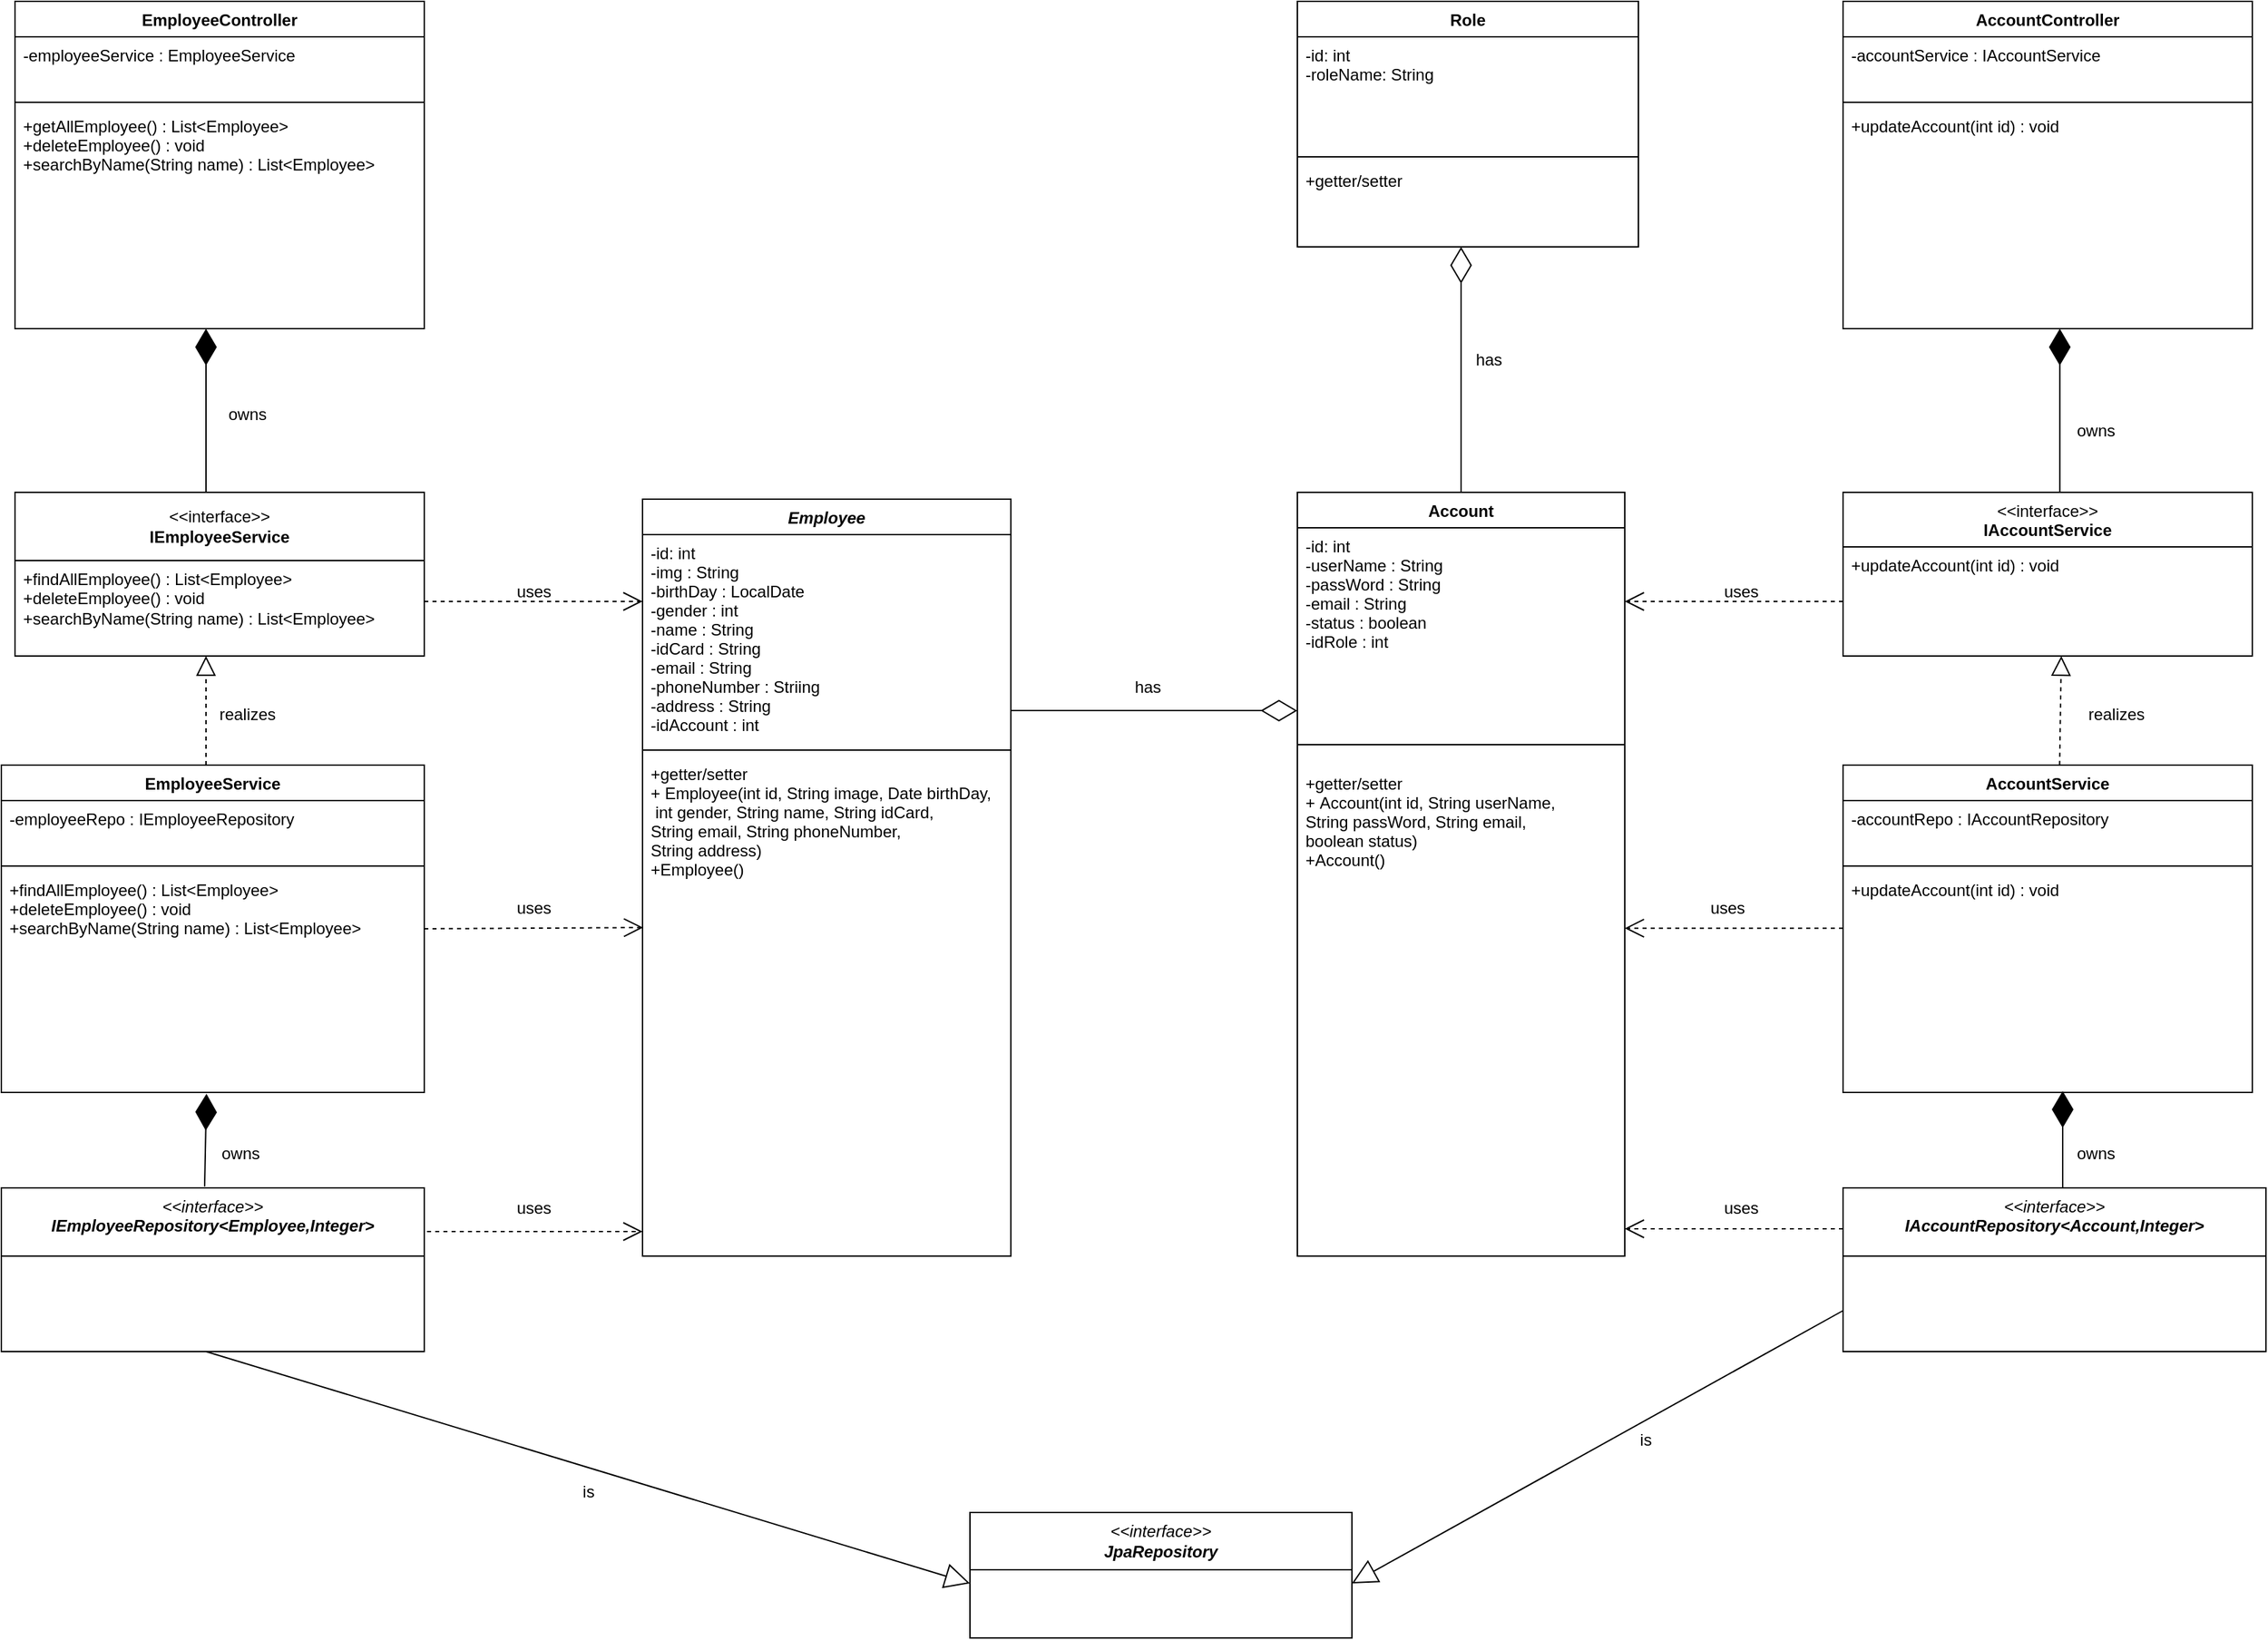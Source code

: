 <mxfile version="24.2.1" type="device">
  <diagram id="jXZj-A0CvDK9vIhly-Nq" name="Trang-1">
    <mxGraphModel dx="2874" dy="2686" grid="1" gridSize="10" guides="1" tooltips="1" connect="1" arrows="1" fold="1" page="1" pageScale="1" pageWidth="827" pageHeight="1169" math="0" shadow="0">
      <root>
        <mxCell id="0" />
        <mxCell id="1" parent="0" />
        <mxCell id="bOyIGu7VbcToZZ7USSaE-1" value="Employee" style="swimlane;fontStyle=3;align=center;verticalAlign=top;childLayout=stackLayout;horizontal=1;startSize=26;horizontalStack=0;resizeParent=1;resizeLast=0;collapsible=1;marginBottom=0;rounded=0;shadow=0;strokeWidth=1;" vertex="1" parent="1">
          <mxGeometry x="760" y="-35" width="270" height="555" as="geometry">
            <mxRectangle x="220" y="40" width="160" height="26" as="alternateBounds" />
          </mxGeometry>
        </mxCell>
        <mxCell id="bOyIGu7VbcToZZ7USSaE-2" value="-id: int&#xa;-img : String &#xa;-birthDay : LocalDate&#xa;-gender : int&#xa;-name : String&#xa;-idCard : String&#xa;-email : String&#xa;-phoneNumber : Striing&#xa;-address : String&#xa;-idAccount : int&#xa;&#xa;" style="text;align=left;verticalAlign=top;spacingLeft=4;spacingRight=4;overflow=hidden;rotatable=0;points=[[0,0.5],[1,0.5]];portConstraint=eastwest;" vertex="1" parent="bOyIGu7VbcToZZ7USSaE-1">
          <mxGeometry y="26" width="270" height="154" as="geometry" />
        </mxCell>
        <mxCell id="bOyIGu7VbcToZZ7USSaE-3" value="" style="line;html=1;strokeWidth=1;align=left;verticalAlign=middle;spacingTop=-1;spacingLeft=3;spacingRight=3;rotatable=0;labelPosition=right;points=[];portConstraint=eastwest;" vertex="1" parent="bOyIGu7VbcToZZ7USSaE-1">
          <mxGeometry y="180" width="270" height="8" as="geometry" />
        </mxCell>
        <mxCell id="bOyIGu7VbcToZZ7USSaE-4" value="+getter/setter&#xa;+ Employee(int id, String image, Date birthDay,&#xa; int gender, String name, String idCard, &#xa;String email, String phoneNumber, &#xa;String address)&#xa;+Employee()" style="text;align=left;verticalAlign=top;spacingLeft=4;spacingRight=4;overflow=hidden;rotatable=0;points=[[0,0.5],[1,0.5]];portConstraint=eastwest;" vertex="1" parent="bOyIGu7VbcToZZ7USSaE-1">
          <mxGeometry y="188" width="270" height="292" as="geometry" />
        </mxCell>
        <mxCell id="bOyIGu7VbcToZZ7USSaE-5" value="Account" style="swimlane;fontStyle=1;align=center;verticalAlign=top;childLayout=stackLayout;horizontal=1;startSize=26;horizontalStack=0;resizeParent=1;resizeLast=0;collapsible=1;marginBottom=0;rounded=0;shadow=0;strokeWidth=1;" vertex="1" parent="1">
          <mxGeometry x="1240" y="-40" width="240" height="560" as="geometry">
            <mxRectangle x="550" y="140" width="160" height="26" as="alternateBounds" />
          </mxGeometry>
        </mxCell>
        <mxCell id="bOyIGu7VbcToZZ7USSaE-6" value="" style="endArrow=diamondThin;endFill=0;endSize=24;html=1;rounded=0;" edge="1" parent="bOyIGu7VbcToZZ7USSaE-5">
          <mxGeometry width="160" relative="1" as="geometry">
            <mxPoint x="120" as="sourcePoint" />
            <mxPoint x="120" y="-180" as="targetPoint" />
          </mxGeometry>
        </mxCell>
        <mxCell id="bOyIGu7VbcToZZ7USSaE-7" value="-id: int&#xa;-userName : String&#xa;-passWord : String&#xa;-email : String&#xa;-status : boolean&#xa;-idRole : int&#xa;" style="text;align=left;verticalAlign=top;spacingLeft=4;spacingRight=4;overflow=hidden;rotatable=0;points=[[0,0.5],[1,0.5]];portConstraint=eastwest;" vertex="1" parent="bOyIGu7VbcToZZ7USSaE-5">
          <mxGeometry y="26" width="240" height="144" as="geometry" />
        </mxCell>
        <mxCell id="bOyIGu7VbcToZZ7USSaE-8" value="" style="line;html=1;strokeWidth=1;align=left;verticalAlign=middle;spacingTop=-1;spacingLeft=3;spacingRight=3;rotatable=0;labelPosition=right;points=[];portConstraint=eastwest;" vertex="1" parent="bOyIGu7VbcToZZ7USSaE-5">
          <mxGeometry y="170" width="240" height="30" as="geometry" />
        </mxCell>
        <mxCell id="bOyIGu7VbcToZZ7USSaE-9" value="+getter/setter&#xa;+ Account(int id, String userName, &#xa;String passWord, String email, &#xa;boolean status) &#xa;+Account()&#xa;" style="text;align=left;verticalAlign=top;spacingLeft=4;spacingRight=4;overflow=hidden;rotatable=0;points=[[0,0.5],[1,0.5]];portConstraint=eastwest;" vertex="1" parent="bOyIGu7VbcToZZ7USSaE-5">
          <mxGeometry y="200" width="240" height="250" as="geometry" />
        </mxCell>
        <mxCell id="bOyIGu7VbcToZZ7USSaE-10" value="Role" style="swimlane;fontStyle=1;align=center;verticalAlign=top;childLayout=stackLayout;horizontal=1;startSize=26;horizontalStack=0;resizeParent=1;resizeLast=0;collapsible=1;marginBottom=0;rounded=0;shadow=0;strokeWidth=1;" vertex="1" parent="1">
          <mxGeometry x="1240" y="-400" width="250" height="180" as="geometry">
            <mxRectangle x="130" y="380" width="160" height="26" as="alternateBounds" />
          </mxGeometry>
        </mxCell>
        <mxCell id="bOyIGu7VbcToZZ7USSaE-11" value="-id: int&#xa;-roleName: String" style="text;align=left;verticalAlign=top;spacingLeft=4;spacingRight=4;overflow=hidden;rotatable=0;points=[[0,0.5],[1,0.5]];portConstraint=eastwest;" vertex="1" parent="bOyIGu7VbcToZZ7USSaE-10">
          <mxGeometry y="26" width="250" height="84" as="geometry" />
        </mxCell>
        <mxCell id="bOyIGu7VbcToZZ7USSaE-12" value="" style="line;html=1;strokeWidth=1;align=left;verticalAlign=middle;spacingTop=-1;spacingLeft=3;spacingRight=3;rotatable=0;labelPosition=right;points=[];portConstraint=eastwest;" vertex="1" parent="bOyIGu7VbcToZZ7USSaE-10">
          <mxGeometry y="110" width="250" height="8" as="geometry" />
        </mxCell>
        <mxCell id="bOyIGu7VbcToZZ7USSaE-13" value="+getter/setter" style="text;align=left;verticalAlign=top;spacingLeft=4;spacingRight=4;overflow=hidden;rotatable=0;points=[[0,0.5],[1,0.5]];portConstraint=eastwest;" vertex="1" parent="bOyIGu7VbcToZZ7USSaE-10">
          <mxGeometry y="118" width="250" height="26" as="geometry" />
        </mxCell>
        <mxCell id="bOyIGu7VbcToZZ7USSaE-14" value="EmployeeController" style="swimlane;fontStyle=1;align=center;verticalAlign=top;childLayout=stackLayout;horizontal=1;startSize=26;horizontalStack=0;resizeParent=1;resizeLast=0;collapsible=1;marginBottom=0;rounded=0;shadow=0;strokeWidth=1;" vertex="1" parent="1">
          <mxGeometry x="300" y="-400" width="300" height="240" as="geometry">
            <mxRectangle x="130" y="380" width="160" height="26" as="alternateBounds" />
          </mxGeometry>
        </mxCell>
        <mxCell id="bOyIGu7VbcToZZ7USSaE-15" value="-employeeService : EmployeeService" style="text;align=left;verticalAlign=top;spacingLeft=4;spacingRight=4;overflow=hidden;rotatable=0;points=[[0,0.5],[1,0.5]];portConstraint=eastwest;" vertex="1" parent="bOyIGu7VbcToZZ7USSaE-14">
          <mxGeometry y="26" width="300" height="44" as="geometry" />
        </mxCell>
        <mxCell id="bOyIGu7VbcToZZ7USSaE-16" value="" style="line;html=1;strokeWidth=1;align=left;verticalAlign=middle;spacingTop=-1;spacingLeft=3;spacingRight=3;rotatable=0;labelPosition=right;points=[];portConstraint=eastwest;" vertex="1" parent="bOyIGu7VbcToZZ7USSaE-14">
          <mxGeometry y="70" width="300" height="8" as="geometry" />
        </mxCell>
        <mxCell id="bOyIGu7VbcToZZ7USSaE-17" value="+getAllEmployee() : List&lt;Employee&gt;&#xa;+deleteEmployee() : void&#xa;+searchByName(String name) : List&lt;Employee&gt;" style="text;align=left;verticalAlign=top;spacingLeft=4;spacingRight=4;overflow=hidden;rotatable=0;points=[[0,0.5],[1,0.5]];portConstraint=eastwest;" vertex="1" parent="bOyIGu7VbcToZZ7USSaE-14">
          <mxGeometry y="78" width="300" height="162" as="geometry" />
        </mxCell>
        <mxCell id="bOyIGu7VbcToZZ7USSaE-18" value="AccountController" style="swimlane;fontStyle=1;align=center;verticalAlign=top;childLayout=stackLayout;horizontal=1;startSize=26;horizontalStack=0;resizeParent=1;resizeLast=0;collapsible=1;marginBottom=0;rounded=0;shadow=0;strokeWidth=1;" vertex="1" parent="1">
          <mxGeometry x="1640" y="-400" width="300" height="240" as="geometry">
            <mxRectangle x="130" y="380" width="160" height="26" as="alternateBounds" />
          </mxGeometry>
        </mxCell>
        <mxCell id="bOyIGu7VbcToZZ7USSaE-19" value="-accountService : IAccountService" style="text;align=left;verticalAlign=top;spacingLeft=4;spacingRight=4;overflow=hidden;rotatable=0;points=[[0,0.5],[1,0.5]];portConstraint=eastwest;" vertex="1" parent="bOyIGu7VbcToZZ7USSaE-18">
          <mxGeometry y="26" width="300" height="44" as="geometry" />
        </mxCell>
        <mxCell id="bOyIGu7VbcToZZ7USSaE-20" value="" style="line;html=1;strokeWidth=1;align=left;verticalAlign=middle;spacingTop=-1;spacingLeft=3;spacingRight=3;rotatable=0;labelPosition=right;points=[];portConstraint=eastwest;" vertex="1" parent="bOyIGu7VbcToZZ7USSaE-18">
          <mxGeometry y="70" width="300" height="8" as="geometry" />
        </mxCell>
        <mxCell id="bOyIGu7VbcToZZ7USSaE-21" value="+updateAccount(int id) : void " style="text;align=left;verticalAlign=top;spacingLeft=4;spacingRight=4;overflow=hidden;rotatable=0;points=[[0,0.5],[1,0.5]];portConstraint=eastwest;" vertex="1" parent="bOyIGu7VbcToZZ7USSaE-18">
          <mxGeometry y="78" width="300" height="162" as="geometry" />
        </mxCell>
        <mxCell id="bOyIGu7VbcToZZ7USSaE-22" value="AccountService" style="swimlane;fontStyle=1;align=center;verticalAlign=top;childLayout=stackLayout;horizontal=1;startSize=26;horizontalStack=0;resizeParent=1;resizeLast=0;collapsible=1;marginBottom=0;rounded=0;shadow=0;strokeWidth=1;" vertex="1" parent="1">
          <mxGeometry x="1640" y="160" width="300" height="240" as="geometry">
            <mxRectangle x="130" y="380" width="160" height="26" as="alternateBounds" />
          </mxGeometry>
        </mxCell>
        <mxCell id="bOyIGu7VbcToZZ7USSaE-23" value="-accountRepo : IAccountRepository" style="text;align=left;verticalAlign=top;spacingLeft=4;spacingRight=4;overflow=hidden;rotatable=0;points=[[0,0.5],[1,0.5]];portConstraint=eastwest;" vertex="1" parent="bOyIGu7VbcToZZ7USSaE-22">
          <mxGeometry y="26" width="300" height="44" as="geometry" />
        </mxCell>
        <mxCell id="bOyIGu7VbcToZZ7USSaE-24" value="" style="line;html=1;strokeWidth=1;align=left;verticalAlign=middle;spacingTop=-1;spacingLeft=3;spacingRight=3;rotatable=0;labelPosition=right;points=[];portConstraint=eastwest;" vertex="1" parent="bOyIGu7VbcToZZ7USSaE-22">
          <mxGeometry y="70" width="300" height="8" as="geometry" />
        </mxCell>
        <mxCell id="bOyIGu7VbcToZZ7USSaE-25" value="+updateAccount(int id) : void " style="text;align=left;verticalAlign=top;spacingLeft=4;spacingRight=4;overflow=hidden;rotatable=0;points=[[0,0.5],[1,0.5]];portConstraint=eastwest;" vertex="1" parent="bOyIGu7VbcToZZ7USSaE-22">
          <mxGeometry y="78" width="300" height="162" as="geometry" />
        </mxCell>
        <mxCell id="bOyIGu7VbcToZZ7USSaE-26" value="" style="endArrow=open;endSize=12;dashed=1;html=1;rounded=0;" edge="1" parent="1">
          <mxGeometry width="160" relative="1" as="geometry">
            <mxPoint x="600" y="40" as="sourcePoint" />
            <mxPoint x="760" y="40" as="targetPoint" />
          </mxGeometry>
        </mxCell>
        <mxCell id="bOyIGu7VbcToZZ7USSaE-27" value="" style="endArrow=open;endSize=12;dashed=1;html=1;rounded=0;entryX=-0.009;entryY=0.304;entryDx=0;entryDy=0;entryPerimeter=0;" edge="1" parent="1">
          <mxGeometry width="160" relative="1" as="geometry">
            <mxPoint x="600" y="280" as="sourcePoint" />
            <mxPoint x="760.43" y="279.09" as="targetPoint" />
          </mxGeometry>
        </mxCell>
        <mxCell id="bOyIGu7VbcToZZ7USSaE-28" value="" style="endArrow=open;endSize=12;dashed=1;html=1;rounded=0;" edge="1" parent="1">
          <mxGeometry width="160" relative="1" as="geometry">
            <mxPoint x="602" y="502" as="sourcePoint" />
            <mxPoint x="760" y="502" as="targetPoint" />
          </mxGeometry>
        </mxCell>
        <mxCell id="bOyIGu7VbcToZZ7USSaE-29" value="" style="endArrow=diamondThin;endFill=1;endSize=24;html=1;rounded=0;" edge="1" parent="1">
          <mxGeometry width="160" relative="1" as="geometry">
            <mxPoint x="440" y="-40" as="sourcePoint" />
            <mxPoint x="440" y="-160" as="targetPoint" />
          </mxGeometry>
        </mxCell>
        <mxCell id="bOyIGu7VbcToZZ7USSaE-30" value="owns" style="text;html=1;align=center;verticalAlign=middle;resizable=0;points=[];autosize=1;strokeColor=none;fillColor=none;" vertex="1" parent="1">
          <mxGeometry x="445" y="-112" width="50" height="30" as="geometry" />
        </mxCell>
        <mxCell id="bOyIGu7VbcToZZ7USSaE-31" value="" style="endArrow=block;dashed=1;endFill=0;endSize=12;html=1;rounded=0;exitX=0.5;exitY=0;exitDx=0;exitDy=0;" edge="1" parent="1">
          <mxGeometry width="160" relative="1" as="geometry">
            <mxPoint x="440" y="160.0" as="sourcePoint" />
            <mxPoint x="440" y="80" as="targetPoint" />
          </mxGeometry>
        </mxCell>
        <mxCell id="bOyIGu7VbcToZZ7USSaE-32" value="realizes" style="text;html=1;align=center;verticalAlign=middle;resizable=0;points=[];autosize=1;strokeColor=none;fillColor=none;" vertex="1" parent="1">
          <mxGeometry x="440" y="108" width="60" height="30" as="geometry" />
        </mxCell>
        <mxCell id="bOyIGu7VbcToZZ7USSaE-33" value="owns" style="text;html=1;align=center;verticalAlign=middle;resizable=0;points=[];autosize=1;strokeColor=none;fillColor=none;" vertex="1" parent="1">
          <mxGeometry x="440" y="430" width="50" height="30" as="geometry" />
        </mxCell>
        <mxCell id="bOyIGu7VbcToZZ7USSaE-34" value="" style="endArrow=open;endSize=12;dashed=1;html=1;rounded=0;entryX=1;entryY=0.375;entryDx=0;entryDy=0;entryPerimeter=0;exitX=0;exitY=0.476;exitDx=0;exitDy=0;exitPerimeter=0;" edge="1" parent="1" target="bOyIGu7VbcToZZ7USSaE-7">
          <mxGeometry width="160" relative="1" as="geometry">
            <mxPoint x="1640" y="39.984" as="sourcePoint" />
            <mxPoint x="1820" y="40" as="targetPoint" />
          </mxGeometry>
        </mxCell>
        <mxCell id="bOyIGu7VbcToZZ7USSaE-35" value="" style="endArrow=open;endSize=12;dashed=1;html=1;rounded=0;entryX=1;entryY=0.375;entryDx=0;entryDy=0;entryPerimeter=0;exitX=0;exitY=0.476;exitDx=0;exitDy=0;exitPerimeter=0;" edge="1" parent="1">
          <mxGeometry width="160" relative="1" as="geometry">
            <mxPoint x="1640" y="279.58" as="sourcePoint" />
            <mxPoint x="1480" y="279.58" as="targetPoint" />
          </mxGeometry>
        </mxCell>
        <mxCell id="bOyIGu7VbcToZZ7USSaE-36" value="" style="endArrow=open;endSize=12;dashed=1;html=1;rounded=0;entryX=1;entryY=0.375;entryDx=0;entryDy=0;entryPerimeter=0;exitX=0;exitY=0.476;exitDx=0;exitDy=0;exitPerimeter=0;" edge="1" parent="1">
          <mxGeometry width="160" relative="1" as="geometry">
            <mxPoint x="1640" y="500" as="sourcePoint" />
            <mxPoint x="1480" y="500" as="targetPoint" />
          </mxGeometry>
        </mxCell>
        <mxCell id="bOyIGu7VbcToZZ7USSaE-37" value="uses" style="text;html=1;align=center;verticalAlign=middle;resizable=0;points=[];autosize=1;strokeColor=none;fillColor=none;" vertex="1" parent="1">
          <mxGeometry x="655" y="18" width="50" height="30" as="geometry" />
        </mxCell>
        <mxCell id="bOyIGu7VbcToZZ7USSaE-38" value="uses" style="text;html=1;align=center;verticalAlign=middle;resizable=0;points=[];autosize=1;strokeColor=none;fillColor=none;" vertex="1" parent="1">
          <mxGeometry x="655" y="470" width="50" height="30" as="geometry" />
        </mxCell>
        <mxCell id="bOyIGu7VbcToZZ7USSaE-39" value="uses" style="text;html=1;align=center;verticalAlign=middle;resizable=0;points=[];autosize=1;strokeColor=none;fillColor=none;" vertex="1" parent="1">
          <mxGeometry x="655" y="250" width="50" height="30" as="geometry" />
        </mxCell>
        <mxCell id="bOyIGu7VbcToZZ7USSaE-40" value="uses" style="text;html=1;align=center;verticalAlign=middle;resizable=0;points=[];autosize=1;strokeColor=none;fillColor=none;" vertex="1" parent="1">
          <mxGeometry x="1540" y="18" width="50" height="30" as="geometry" />
        </mxCell>
        <mxCell id="bOyIGu7VbcToZZ7USSaE-41" value="uses" style="text;html=1;align=center;verticalAlign=middle;resizable=0;points=[];autosize=1;strokeColor=none;fillColor=none;" vertex="1" parent="1">
          <mxGeometry x="1530" y="250" width="50" height="30" as="geometry" />
        </mxCell>
        <mxCell id="bOyIGu7VbcToZZ7USSaE-42" value="uses" style="text;html=1;align=center;verticalAlign=middle;resizable=0;points=[];autosize=1;strokeColor=none;fillColor=none;" vertex="1" parent="1">
          <mxGeometry x="1540" y="470" width="50" height="30" as="geometry" />
        </mxCell>
        <mxCell id="bOyIGu7VbcToZZ7USSaE-43" value="" style="endArrow=diamondThin;endFill=1;endSize=24;html=1;rounded=0;" edge="1" parent="1">
          <mxGeometry width="160" relative="1" as="geometry">
            <mxPoint x="1798.89" y="-40" as="sourcePoint" />
            <mxPoint x="1798.89" y="-160" as="targetPoint" />
          </mxGeometry>
        </mxCell>
        <mxCell id="bOyIGu7VbcToZZ7USSaE-44" value="" style="endArrow=block;dashed=1;endFill=0;endSize=12;html=1;rounded=0;exitX=0.5;exitY=0;exitDx=0;exitDy=0;" edge="1" parent="1">
          <mxGeometry width="160" relative="1" as="geometry">
            <mxPoint x="1798.75" y="159.92" as="sourcePoint" />
            <mxPoint x="1800" y="80" as="targetPoint" />
          </mxGeometry>
        </mxCell>
        <mxCell id="bOyIGu7VbcToZZ7USSaE-45" value="owns" style="text;html=1;align=center;verticalAlign=middle;resizable=0;points=[];autosize=1;strokeColor=none;fillColor=none;" vertex="1" parent="1">
          <mxGeometry x="1800" y="-100" width="50" height="30" as="geometry" />
        </mxCell>
        <mxCell id="bOyIGu7VbcToZZ7USSaE-46" value="realizes" style="text;html=1;align=center;verticalAlign=middle;resizable=0;points=[];autosize=1;strokeColor=none;fillColor=none;" vertex="1" parent="1">
          <mxGeometry x="1810" y="108" width="60" height="30" as="geometry" />
        </mxCell>
        <mxCell id="bOyIGu7VbcToZZ7USSaE-47" value="owns" style="text;html=1;align=center;verticalAlign=middle;resizable=0;points=[];autosize=1;strokeColor=none;fillColor=none;" vertex="1" parent="1">
          <mxGeometry x="1800" y="430" width="50" height="30" as="geometry" />
        </mxCell>
        <mxCell id="bOyIGu7VbcToZZ7USSaE-48" value="" style="endArrow=block;endSize=16;endFill=0;html=1;rounded=0;entryX=0;entryY=0.5;entryDx=0;entryDy=0;" edge="1" parent="1">
          <mxGeometry width="160" relative="1" as="geometry">
            <mxPoint x="440" y="590" as="sourcePoint" />
            <mxPoint x="1000" y="760" as="targetPoint" />
          </mxGeometry>
        </mxCell>
        <mxCell id="bOyIGu7VbcToZZ7USSaE-49" value="is" style="text;html=1;align=center;verticalAlign=middle;resizable=0;points=[];autosize=1;strokeColor=none;fillColor=none;" vertex="1" parent="1">
          <mxGeometry x="705" y="678" width="30" height="30" as="geometry" />
        </mxCell>
        <mxCell id="bOyIGu7VbcToZZ7USSaE-50" value="is" style="text;html=1;align=center;verticalAlign=middle;resizable=0;points=[];autosize=1;strokeColor=none;fillColor=none;" vertex="1" parent="1">
          <mxGeometry x="1480" y="640" width="30" height="30" as="geometry" />
        </mxCell>
        <mxCell id="bOyIGu7VbcToZZ7USSaE-51" value="" style="endArrow=diamondThin;endFill=0;endSize=24;html=1;rounded=0;entryX=0;entryY=0.931;entryDx=0;entryDy=0;entryPerimeter=0;" edge="1" parent="1" target="bOyIGu7VbcToZZ7USSaE-7">
          <mxGeometry width="160" relative="1" as="geometry">
            <mxPoint x="1030" y="120" as="sourcePoint" />
            <mxPoint x="1190" y="120" as="targetPoint" />
          </mxGeometry>
        </mxCell>
        <mxCell id="bOyIGu7VbcToZZ7USSaE-52" value="has" style="text;html=1;align=center;verticalAlign=middle;resizable=0;points=[];autosize=1;strokeColor=none;fillColor=none;" vertex="1" parent="1">
          <mxGeometry x="1110" y="88" width="40" height="30" as="geometry" />
        </mxCell>
        <mxCell id="bOyIGu7VbcToZZ7USSaE-53" value="has" style="text;html=1;align=center;verticalAlign=middle;resizable=0;points=[];autosize=1;strokeColor=none;fillColor=none;" vertex="1" parent="1">
          <mxGeometry x="1360" y="-152" width="40" height="30" as="geometry" />
        </mxCell>
        <mxCell id="bOyIGu7VbcToZZ7USSaE-54" value="EmployeeService" style="swimlane;fontStyle=1;align=center;verticalAlign=top;childLayout=stackLayout;horizontal=1;startSize=26;horizontalStack=0;resizeParent=1;resizeLast=0;collapsible=1;marginBottom=0;rounded=0;shadow=0;strokeWidth=1;" vertex="1" parent="1">
          <mxGeometry x="290" y="160" width="310" height="240" as="geometry">
            <mxRectangle x="130" y="380" width="160" height="26" as="alternateBounds" />
          </mxGeometry>
        </mxCell>
        <mxCell id="bOyIGu7VbcToZZ7USSaE-55" value="-employeeRepo : IEmployeeRepository" style="text;align=left;verticalAlign=top;spacingLeft=4;spacingRight=4;overflow=hidden;rotatable=0;points=[[0,0.5],[1,0.5]];portConstraint=eastwest;" vertex="1" parent="bOyIGu7VbcToZZ7USSaE-54">
          <mxGeometry y="26" width="310" height="44" as="geometry" />
        </mxCell>
        <mxCell id="bOyIGu7VbcToZZ7USSaE-56" value="" style="line;html=1;strokeWidth=1;align=left;verticalAlign=middle;spacingTop=-1;spacingLeft=3;spacingRight=3;rotatable=0;labelPosition=right;points=[];portConstraint=eastwest;" vertex="1" parent="bOyIGu7VbcToZZ7USSaE-54">
          <mxGeometry y="70" width="310" height="8" as="geometry" />
        </mxCell>
        <mxCell id="bOyIGu7VbcToZZ7USSaE-57" value="+findAllEmployee() : List&lt;Employee&gt;&#xa;+deleteEmployee() : void&#xa;+searchByName(String name) : List&lt;Employee&gt;" style="text;align=left;verticalAlign=top;spacingLeft=4;spacingRight=4;overflow=hidden;rotatable=0;points=[[0,0.5],[1,0.5]];portConstraint=eastwest;" vertex="1" parent="bOyIGu7VbcToZZ7USSaE-54">
          <mxGeometry y="78" width="310" height="162" as="geometry" />
        </mxCell>
        <mxCell id="bOyIGu7VbcToZZ7USSaE-58" value="&lt;span style=&quot;font-weight: 400; text-wrap: nowrap; font-style: italic;&quot;&gt;&amp;lt;&amp;lt;interface&amp;gt;&amp;gt;&lt;/span&gt;&lt;br style=&quot;text-wrap: nowrap; padding: 0px; margin: 0px; font-style: italic;&quot;&gt;&lt;span style=&quot;text-wrap: nowrap; font-style: italic;&quot;&gt;IEmployeeRepository&amp;lt;Employee,Integer&amp;gt;&lt;/span&gt;" style="swimlane;fontStyle=1;align=center;verticalAlign=top;childLayout=stackLayout;horizontal=1;startSize=50;horizontalStack=0;resizeParent=1;resizeParentMax=0;resizeLast=0;collapsible=1;marginBottom=0;whiteSpace=wrap;html=1;" vertex="1" parent="1">
          <mxGeometry x="290" y="470" width="310" height="120" as="geometry" />
        </mxCell>
        <mxCell id="bOyIGu7VbcToZZ7USSaE-59" value="" style="endArrow=diamondThin;endFill=1;endSize=24;html=1;rounded=0;entryX=0.485;entryY=1.006;entryDx=0;entryDy=0;entryPerimeter=0;" edge="1" parent="1" target="bOyIGu7VbcToZZ7USSaE-57">
          <mxGeometry width="160" relative="1" as="geometry">
            <mxPoint x="439" y="469" as="sourcePoint" />
            <mxPoint x="439.28" y="409.162" as="targetPoint" />
          </mxGeometry>
        </mxCell>
        <mxCell id="bOyIGu7VbcToZZ7USSaE-60" value="&lt;span style=&quot;font-weight: 400; text-wrap: nowrap;&quot;&gt;&amp;lt;&amp;lt;interface&amp;gt;&amp;gt;&lt;/span&gt;&lt;br style=&quot;font-weight: 400; text-wrap: nowrap; padding: 0px; margin: 0px;&quot;&gt;&lt;b style=&quot;text-wrap: nowrap;&quot;&gt;IAccountService&lt;/b&gt;" style="swimlane;fontStyle=1;align=center;verticalAlign=top;childLayout=stackLayout;horizontal=1;startSize=40;horizontalStack=0;resizeParent=1;resizeParentMax=0;resizeLast=0;collapsible=1;marginBottom=0;whiteSpace=wrap;html=1;" vertex="1" parent="1">
          <mxGeometry x="1640" y="-40" width="300" height="120" as="geometry" />
        </mxCell>
        <mxCell id="bOyIGu7VbcToZZ7USSaE-61" value="&lt;span style=&quot;text-wrap: nowrap;&quot;&gt;+updateAccount(int id) : void&amp;nbsp;&lt;/span&gt;" style="text;strokeColor=none;fillColor=none;align=left;verticalAlign=top;spacingLeft=4;spacingRight=4;overflow=hidden;rotatable=0;points=[[0,0.5],[1,0.5]];portConstraint=eastwest;whiteSpace=wrap;html=1;" vertex="1" parent="bOyIGu7VbcToZZ7USSaE-60">
          <mxGeometry y="40" width="300" height="80" as="geometry" />
        </mxCell>
        <mxCell id="bOyIGu7VbcToZZ7USSaE-62" value="&lt;span style=&quot;font-weight: 400; text-wrap: nowrap; font-style: italic;&quot;&gt;&amp;lt;&amp;lt;interface&amp;gt;&amp;gt;&lt;/span&gt;&lt;br style=&quot;font-weight: 400; text-wrap: nowrap; padding: 0px; margin: 0px; font-style: italic;&quot;&gt;&lt;span style=&quot;text-wrap: nowrap; font-style: italic;&quot;&gt;IAccountRepository&amp;lt;Account,Integer&amp;gt;&lt;/span&gt;" style="swimlane;fontStyle=1;align=center;verticalAlign=top;childLayout=stackLayout;horizontal=1;startSize=50;horizontalStack=0;resizeParent=1;resizeParentMax=0;resizeLast=0;collapsible=1;marginBottom=0;whiteSpace=wrap;html=1;" vertex="1" parent="1">
          <mxGeometry x="1640" y="470" width="310" height="120" as="geometry" />
        </mxCell>
        <mxCell id="bOyIGu7VbcToZZ7USSaE-63" value="" style="endArrow=diamondThin;endFill=1;endSize=24;html=1;rounded=0;entryX=0.485;entryY=1.006;entryDx=0;entryDy=0;entryPerimeter=0;" edge="1" parent="1">
          <mxGeometry width="160" relative="1" as="geometry">
            <mxPoint x="1801" y="470" as="sourcePoint" />
            <mxPoint x="1801" y="399" as="targetPoint" />
          </mxGeometry>
        </mxCell>
        <mxCell id="bOyIGu7VbcToZZ7USSaE-64" value="" style="endArrow=block;endSize=16;endFill=0;html=1;rounded=0;entryX=1;entryY=0.5;entryDx=0;entryDy=0;exitX=0;exitY=0.75;exitDx=0;exitDy=0;" edge="1" parent="1" source="bOyIGu7VbcToZZ7USSaE-62">
          <mxGeometry width="160" relative="1" as="geometry">
            <mxPoint x="980" y="560" as="sourcePoint" />
            <mxPoint x="1280" y="760" as="targetPoint" />
          </mxGeometry>
        </mxCell>
        <mxCell id="bOyIGu7VbcToZZ7USSaE-65" value="&lt;span style=&quot;text-wrap: nowrap;&quot;&gt;&amp;lt;&amp;lt;interface&amp;gt;&amp;gt;&lt;/span&gt;&lt;br style=&quot;text-wrap: nowrap; padding: 0px; margin: 0px; font-weight: 700;&quot;&gt;&lt;span style=&quot;text-wrap: nowrap; font-weight: 700;&quot;&gt;IEmployeeService&lt;/span&gt;" style="swimlane;fontStyle=0;childLayout=stackLayout;horizontal=1;startSize=50;fillColor=none;horizontalStack=0;resizeParent=1;resizeParentMax=0;resizeLast=0;collapsible=1;marginBottom=0;whiteSpace=wrap;html=1;" vertex="1" parent="1">
          <mxGeometry x="300" y="-40" width="300" height="120" as="geometry" />
        </mxCell>
        <mxCell id="bOyIGu7VbcToZZ7USSaE-66" value="&lt;span style=&quot;text-wrap: nowrap;&quot;&gt;+findAllEmployee() : List&amp;lt;Employee&amp;gt;&lt;/span&gt;&lt;br style=&quot;text-wrap: nowrap; padding: 0px; margin: 0px;&quot;&gt;&lt;span style=&quot;text-wrap: nowrap;&quot;&gt;+deleteEmployee() : void&lt;/span&gt;&lt;br style=&quot;text-wrap: nowrap; padding: 0px; margin: 0px;&quot;&gt;&lt;span style=&quot;text-wrap: nowrap;&quot;&gt;+searchByName(String name) : List&amp;lt;Employee&amp;gt;&lt;/span&gt;" style="text;strokeColor=none;fillColor=none;align=left;verticalAlign=top;spacingLeft=4;spacingRight=4;overflow=hidden;rotatable=0;points=[[0,0.5],[1,0.5]];portConstraint=eastwest;whiteSpace=wrap;html=1;" vertex="1" parent="bOyIGu7VbcToZZ7USSaE-65">
          <mxGeometry y="50" width="300" height="70" as="geometry" />
        </mxCell>
        <mxCell id="bOyIGu7VbcToZZ7USSaE-67" value="&lt;span style=&quot;text-wrap: nowrap; font-style: italic;&quot;&gt;&amp;lt;&amp;lt;interface&amp;gt;&amp;gt;&lt;/span&gt;&lt;br style=&quot;text-wrap: nowrap; padding: 0px; margin: 0px; font-style: italic; font-weight: 700;&quot;&gt;&lt;span style=&quot;text-wrap: nowrap; font-style: italic; font-weight: 700;&quot;&gt;JpaRepository&lt;/span&gt;" style="swimlane;fontStyle=0;childLayout=stackLayout;horizontal=1;startSize=42;fillColor=none;horizontalStack=0;resizeParent=1;resizeParentMax=0;resizeLast=0;collapsible=1;marginBottom=0;whiteSpace=wrap;html=1;" vertex="1" parent="1">
          <mxGeometry x="1000" y="708" width="280" height="92" as="geometry" />
        </mxCell>
      </root>
    </mxGraphModel>
  </diagram>
</mxfile>
